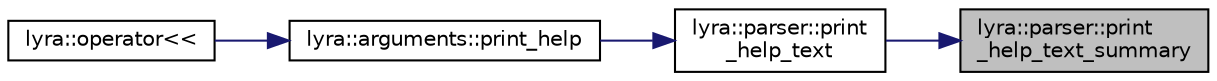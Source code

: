 digraph "lyra::parser::print_help_text_summary"
{
 // INTERACTIVE_SVG=YES
 // LATEX_PDF_SIZE
  edge [fontname="Helvetica",fontsize="10",labelfontname="Helvetica",labelfontsize="10"];
  node [fontname="Helvetica",fontsize="10",shape=record];
  rankdir="RL";
  Node1 [label="lyra::parser::print\l_help_text_summary",height=0.2,width=0.4,color="black", fillcolor="grey75", style="filled", fontcolor="black",tooltip=" "];
  Node1 -> Node2 [dir="back",color="midnightblue",fontsize="10",style="solid",fontname="Helvetica"];
  Node2 [label="lyra::parser::print\l_help_text",height=0.2,width=0.4,color="black", fillcolor="white", style="filled",URL="$classlyra_1_1parser.html#a6f7fc59f0b9bb8119c16638743c637d8",tooltip=" "];
  Node2 -> Node3 [dir="back",color="midnightblue",fontsize="10",style="solid",fontname="Helvetica"];
  Node3 [label="lyra::arguments::print_help",height=0.2,width=0.4,color="black", fillcolor="white", style="filled",URL="$classlyra_1_1arguments.html#a620f67bdd9518d9f7a0a5b0e3939c561",tooltip=" "];
  Node3 -> Node4 [dir="back",color="midnightblue",fontsize="10",style="solid",fontname="Helvetica"];
  Node4 [label="lyra::operator\<\<",height=0.2,width=0.4,color="black", fillcolor="white", style="filled",URL="$namespacelyra.html#ac376af987ad2c95c9a7e27cc61e0cb8c",tooltip=" "];
}
